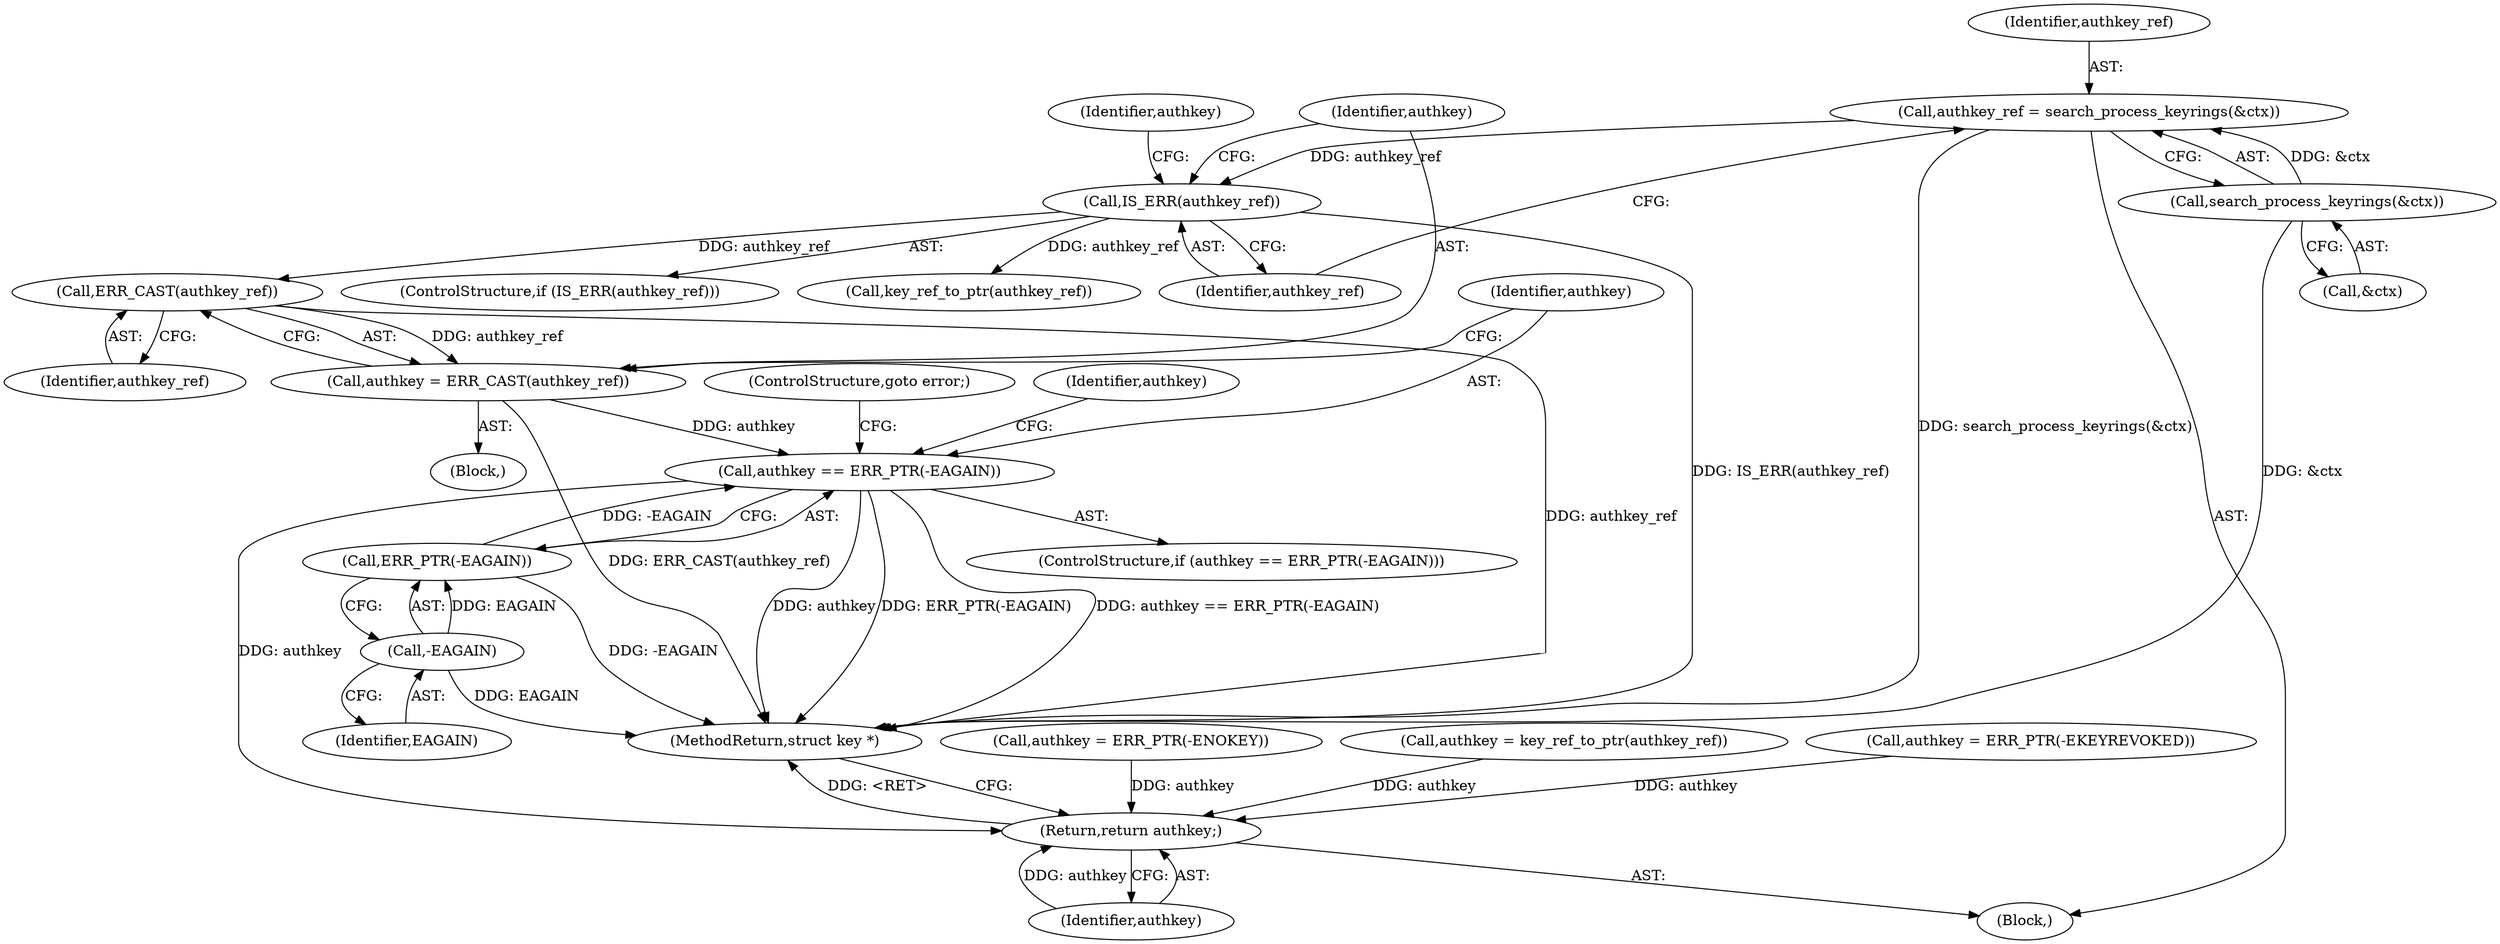 digraph "0_linux_c06cfb08b88dfbe13be44a69ae2fdc3a7c902d81_5@pointer" {
"1000125" [label="(Call,authkey == ERR_PTR(-EAGAIN))"];
"1000120" [label="(Call,authkey = ERR_CAST(authkey_ref))"];
"1000122" [label="(Call,ERR_CAST(authkey_ref))"];
"1000117" [label="(Call,IS_ERR(authkey_ref))"];
"1000111" [label="(Call,authkey_ref = search_process_keyrings(&ctx))"];
"1000113" [label="(Call,search_process_keyrings(&ctx))"];
"1000127" [label="(Call,ERR_PTR(-EAGAIN))"];
"1000128" [label="(Call,-EAGAIN)"];
"1000156" [label="(Return,return authkey;)"];
"1000116" [label="(ControlStructure,if (IS_ERR(authkey_ref)))"];
"1000130" [label="(Call,authkey = ERR_PTR(-ENOKEY))"];
"1000111" [label="(Call,authkey_ref = search_process_keyrings(&ctx))"];
"1000117" [label="(Call,IS_ERR(authkey_ref))"];
"1000125" [label="(Call,authkey == ERR_PTR(-EAGAIN))"];
"1000138" [label="(Call,key_ref_to_ptr(authkey_ref))"];
"1000102" [label="(Block,)"];
"1000114" [label="(Call,&ctx)"];
"1000157" [label="(Identifier,authkey)"];
"1000136" [label="(Call,authkey = key_ref_to_ptr(authkey_ref))"];
"1000120" [label="(Call,authkey = ERR_CAST(authkey_ref))"];
"1000127" [label="(Call,ERR_PTR(-EAGAIN))"];
"1000119" [label="(Block,)"];
"1000124" [label="(ControlStructure,if (authkey == ERR_PTR(-EAGAIN)))"];
"1000118" [label="(Identifier,authkey_ref)"];
"1000113" [label="(Call,search_process_keyrings(&ctx))"];
"1000135" [label="(ControlStructure,goto error;)"];
"1000123" [label="(Identifier,authkey_ref)"];
"1000129" [label="(Identifier,EAGAIN)"];
"1000137" [label="(Identifier,authkey)"];
"1000156" [label="(Return,return authkey;)"];
"1000131" [label="(Identifier,authkey)"];
"1000150" [label="(Call,authkey = ERR_PTR(-EKEYREVOKED))"];
"1000112" [label="(Identifier,authkey_ref)"];
"1000128" [label="(Call,-EAGAIN)"];
"1000158" [label="(MethodReturn,struct key *)"];
"1000122" [label="(Call,ERR_CAST(authkey_ref))"];
"1000126" [label="(Identifier,authkey)"];
"1000121" [label="(Identifier,authkey)"];
"1000125" -> "1000124"  [label="AST: "];
"1000125" -> "1000127"  [label="CFG: "];
"1000126" -> "1000125"  [label="AST: "];
"1000127" -> "1000125"  [label="AST: "];
"1000131" -> "1000125"  [label="CFG: "];
"1000135" -> "1000125"  [label="CFG: "];
"1000125" -> "1000158"  [label="DDG: authkey == ERR_PTR(-EAGAIN)"];
"1000125" -> "1000158"  [label="DDG: authkey"];
"1000125" -> "1000158"  [label="DDG: ERR_PTR(-EAGAIN)"];
"1000120" -> "1000125"  [label="DDG: authkey"];
"1000127" -> "1000125"  [label="DDG: -EAGAIN"];
"1000125" -> "1000156"  [label="DDG: authkey"];
"1000120" -> "1000119"  [label="AST: "];
"1000120" -> "1000122"  [label="CFG: "];
"1000121" -> "1000120"  [label="AST: "];
"1000122" -> "1000120"  [label="AST: "];
"1000126" -> "1000120"  [label="CFG: "];
"1000120" -> "1000158"  [label="DDG: ERR_CAST(authkey_ref)"];
"1000122" -> "1000120"  [label="DDG: authkey_ref"];
"1000122" -> "1000123"  [label="CFG: "];
"1000123" -> "1000122"  [label="AST: "];
"1000122" -> "1000158"  [label="DDG: authkey_ref"];
"1000117" -> "1000122"  [label="DDG: authkey_ref"];
"1000117" -> "1000116"  [label="AST: "];
"1000117" -> "1000118"  [label="CFG: "];
"1000118" -> "1000117"  [label="AST: "];
"1000121" -> "1000117"  [label="CFG: "];
"1000137" -> "1000117"  [label="CFG: "];
"1000117" -> "1000158"  [label="DDG: IS_ERR(authkey_ref)"];
"1000111" -> "1000117"  [label="DDG: authkey_ref"];
"1000117" -> "1000138"  [label="DDG: authkey_ref"];
"1000111" -> "1000102"  [label="AST: "];
"1000111" -> "1000113"  [label="CFG: "];
"1000112" -> "1000111"  [label="AST: "];
"1000113" -> "1000111"  [label="AST: "];
"1000118" -> "1000111"  [label="CFG: "];
"1000111" -> "1000158"  [label="DDG: search_process_keyrings(&ctx)"];
"1000113" -> "1000111"  [label="DDG: &ctx"];
"1000113" -> "1000114"  [label="CFG: "];
"1000114" -> "1000113"  [label="AST: "];
"1000113" -> "1000158"  [label="DDG: &ctx"];
"1000127" -> "1000128"  [label="CFG: "];
"1000128" -> "1000127"  [label="AST: "];
"1000127" -> "1000158"  [label="DDG: -EAGAIN"];
"1000128" -> "1000127"  [label="DDG: EAGAIN"];
"1000128" -> "1000129"  [label="CFG: "];
"1000129" -> "1000128"  [label="AST: "];
"1000128" -> "1000158"  [label="DDG: EAGAIN"];
"1000156" -> "1000102"  [label="AST: "];
"1000156" -> "1000157"  [label="CFG: "];
"1000157" -> "1000156"  [label="AST: "];
"1000158" -> "1000156"  [label="CFG: "];
"1000156" -> "1000158"  [label="DDG: <RET>"];
"1000157" -> "1000156"  [label="DDG: authkey"];
"1000150" -> "1000156"  [label="DDG: authkey"];
"1000136" -> "1000156"  [label="DDG: authkey"];
"1000130" -> "1000156"  [label="DDG: authkey"];
}
